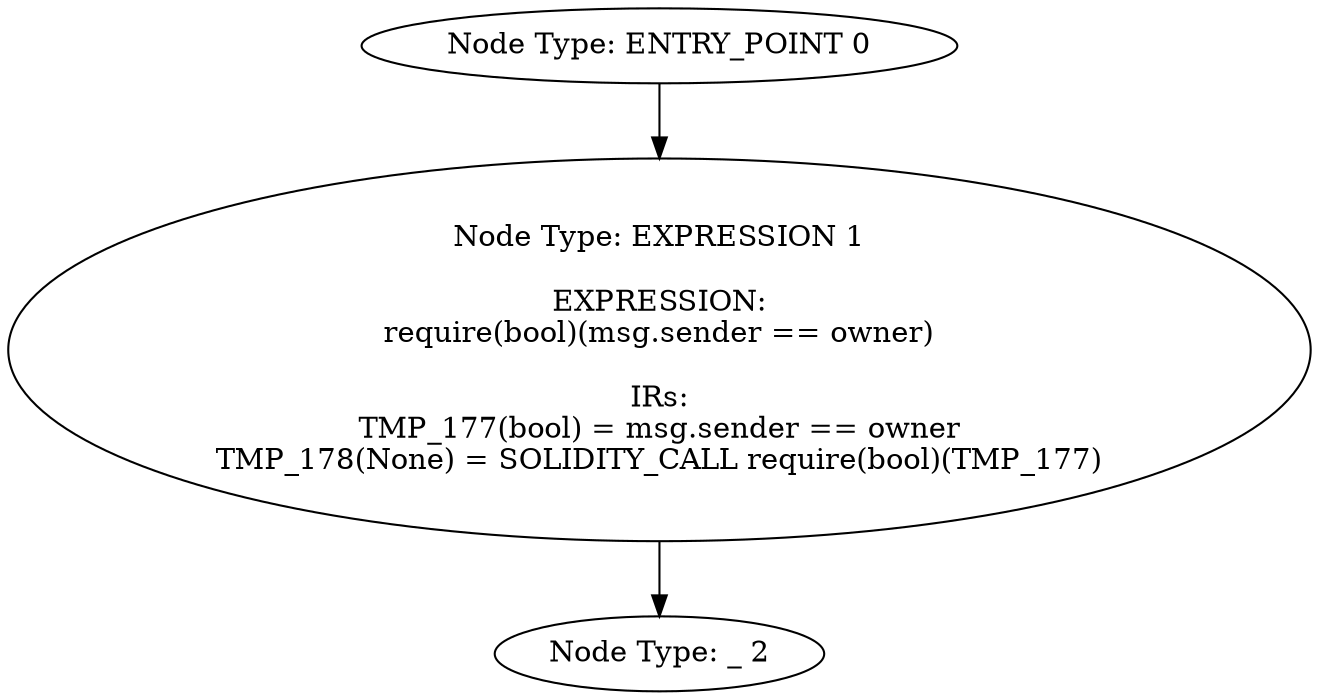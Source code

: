 digraph{
0[label="Node Type: ENTRY_POINT 0
"];
0->1;
1[label="Node Type: EXPRESSION 1

EXPRESSION:
require(bool)(msg.sender == owner)

IRs:
TMP_177(bool) = msg.sender == owner
TMP_178(None) = SOLIDITY_CALL require(bool)(TMP_177)"];
1->2;
2[label="Node Type: _ 2
"];
}

